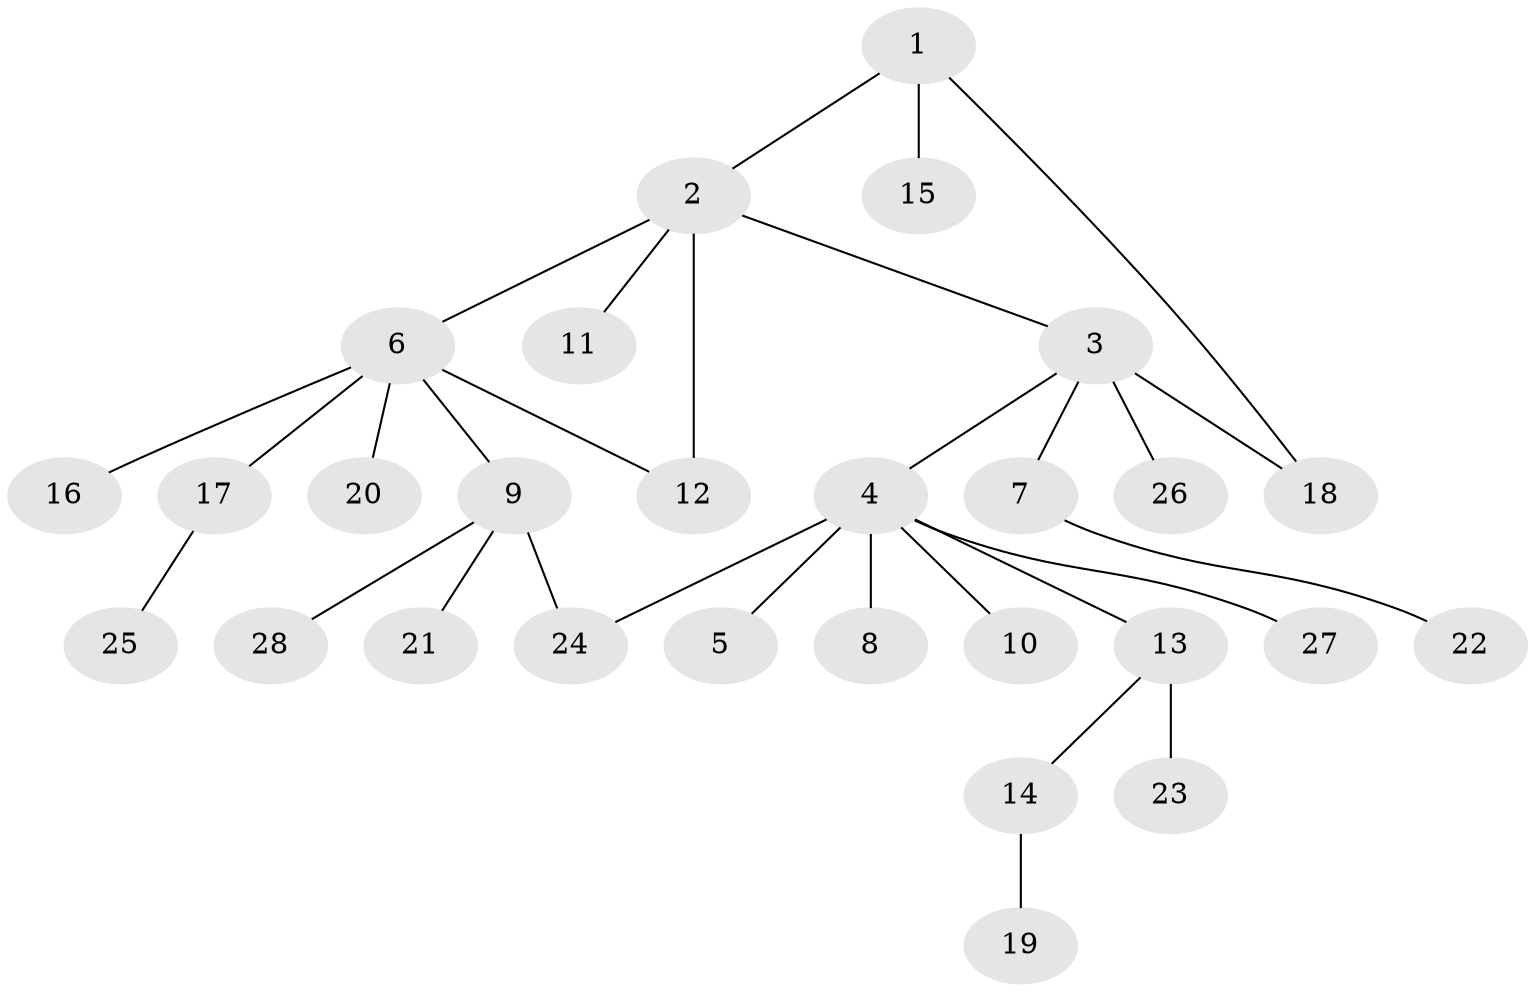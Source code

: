 // original degree distribution, {2: 0.22641509433962265, 7: 0.05660377358490566, 8: 0.018867924528301886, 1: 0.5660377358490566, 3: 0.05660377358490566, 5: 0.03773584905660377, 4: 0.03773584905660377}
// Generated by graph-tools (version 1.1) at 2025/50/03/04/25 22:50:07]
// undirected, 28 vertices, 30 edges
graph export_dot {
  node [color=gray90,style=filled];
  1;
  2;
  3;
  4;
  5;
  6;
  7;
  8;
  9;
  10;
  11;
  12;
  13;
  14;
  15;
  16;
  17;
  18;
  19;
  20;
  21;
  22;
  23;
  24;
  25;
  26;
  27;
  28;
  1 -- 2 [weight=1.0];
  1 -- 15 [weight=3.0];
  1 -- 18 [weight=1.0];
  2 -- 3 [weight=1.0];
  2 -- 6 [weight=1.0];
  2 -- 11 [weight=1.0];
  2 -- 12 [weight=2.0];
  3 -- 4 [weight=1.0];
  3 -- 7 [weight=1.0];
  3 -- 18 [weight=1.0];
  3 -- 26 [weight=2.0];
  4 -- 5 [weight=1.0];
  4 -- 8 [weight=1.0];
  4 -- 10 [weight=1.0];
  4 -- 13 [weight=1.0];
  4 -- 24 [weight=1.0];
  4 -- 27 [weight=1.0];
  6 -- 9 [weight=1.0];
  6 -- 12 [weight=1.0];
  6 -- 16 [weight=1.0];
  6 -- 17 [weight=1.0];
  6 -- 20 [weight=1.0];
  7 -- 22 [weight=1.0];
  9 -- 21 [weight=1.0];
  9 -- 24 [weight=1.0];
  9 -- 28 [weight=1.0];
  13 -- 14 [weight=1.0];
  13 -- 23 [weight=2.0];
  14 -- 19 [weight=2.0];
  17 -- 25 [weight=1.0];
}
